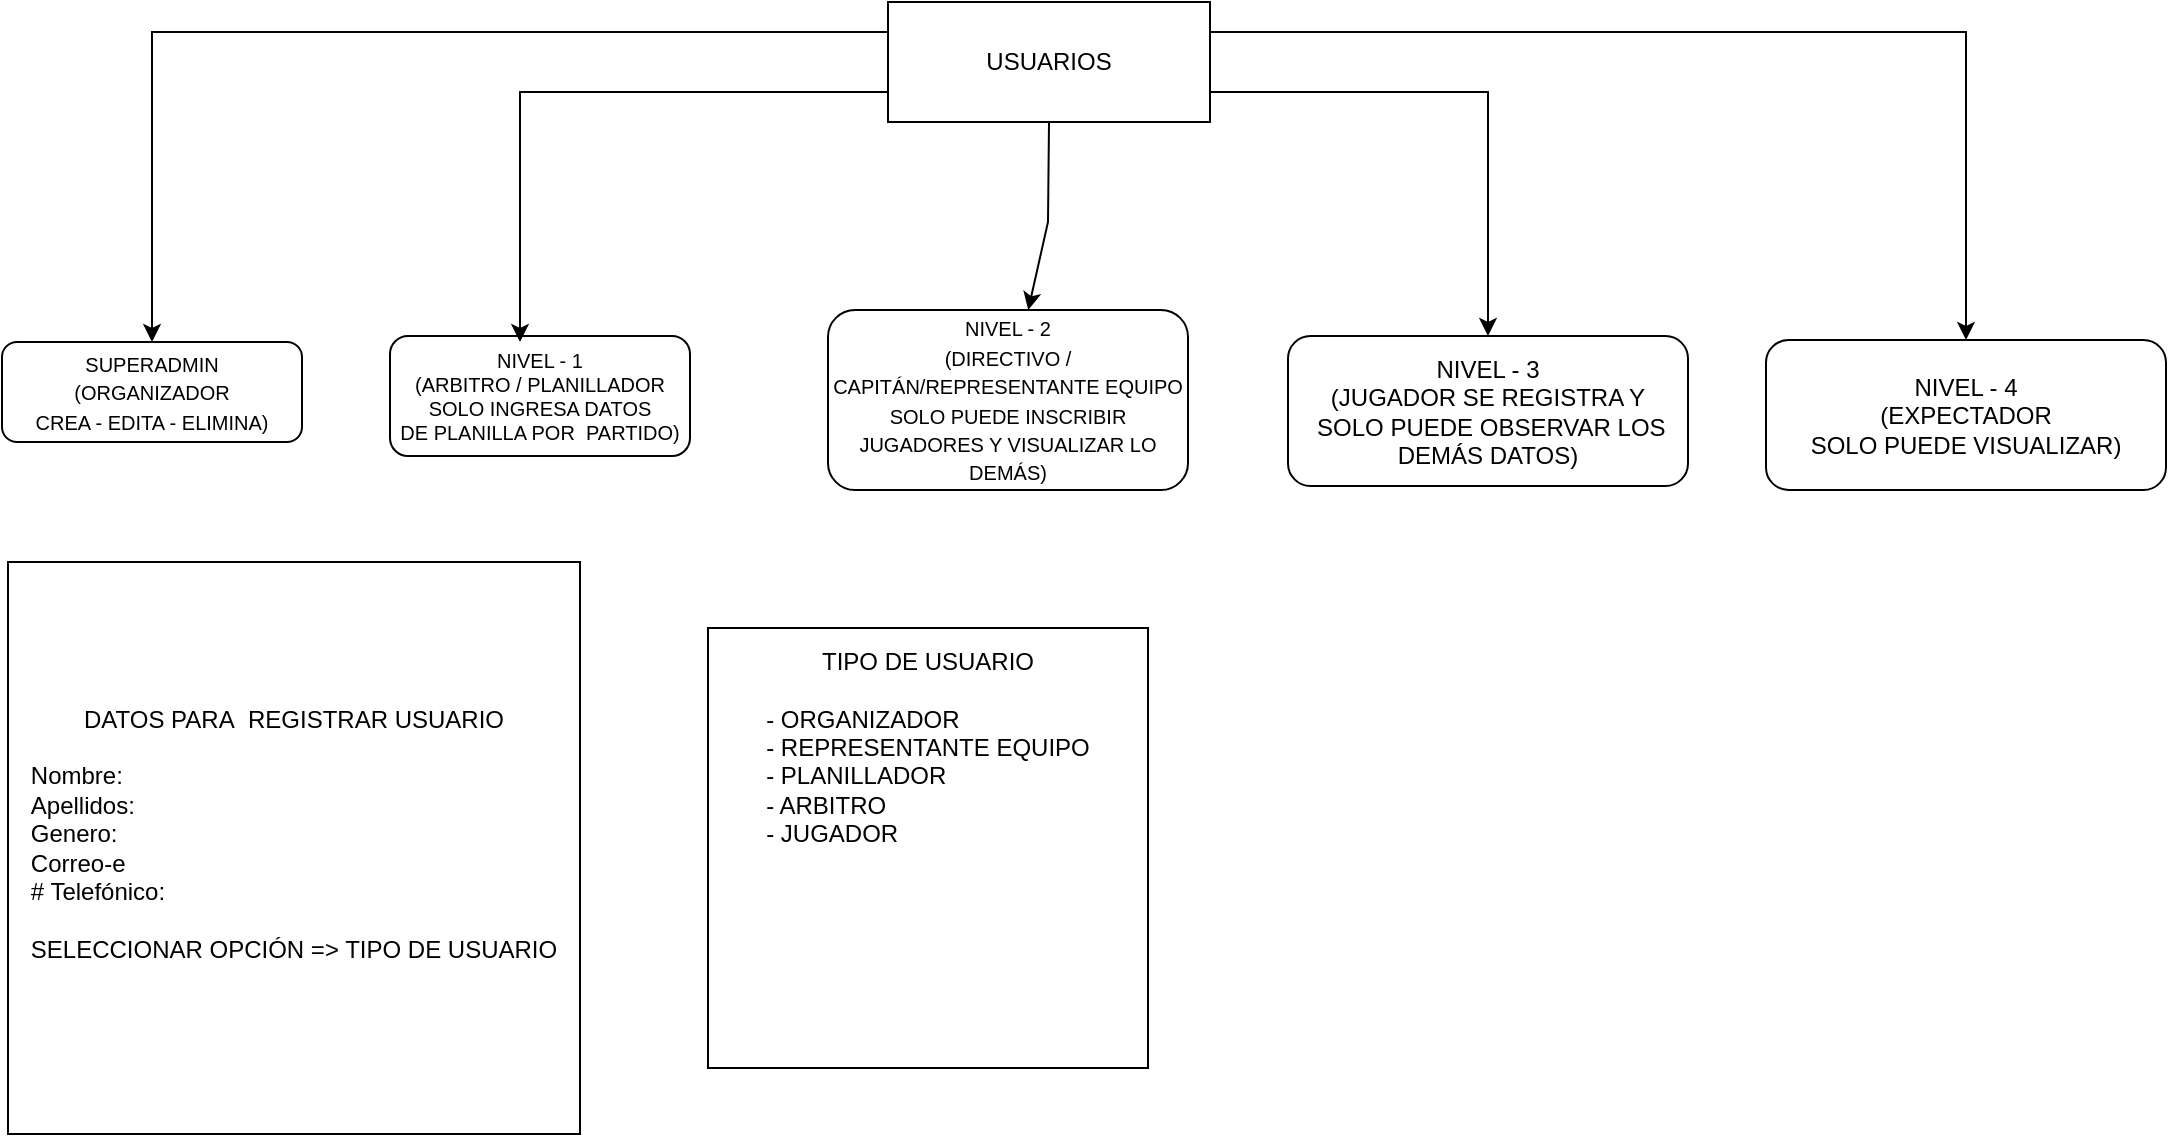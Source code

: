<mxfile version="23.0.2" type="github">
  <diagram name="Página-1" id="hAcrEKS_ZkMXWYpU6yQQ">
    <mxGraphModel dx="1217" dy="616" grid="1" gridSize="10" guides="1" tooltips="1" connect="1" arrows="1" fold="1" page="1" pageScale="1" pageWidth="1169" pageHeight="827" math="0" shadow="0">
      <root>
        <mxCell id="0" />
        <mxCell id="1" parent="0" />
        <mxCell id="L05xqX4xK244FlBZByql-9" style="edgeStyle=none;rounded=0;orthogonalLoop=1;jettySize=auto;html=1;exitX=0;exitY=0.25;exitDx=0;exitDy=0;" edge="1" parent="1" source="L05xqX4xK244FlBZByql-1" target="L05xqX4xK244FlBZByql-3">
          <mxGeometry relative="1" as="geometry">
            <Array as="points">
              <mxPoint x="290" y="25" />
              <mxPoint x="112" y="25" />
            </Array>
          </mxGeometry>
        </mxCell>
        <mxCell id="L05xqX4xK244FlBZByql-12" style="edgeStyle=none;rounded=0;orthogonalLoop=1;jettySize=auto;html=1;exitX=1;exitY=0.25;exitDx=0;exitDy=0;entryX=0.5;entryY=0;entryDx=0;entryDy=0;" edge="1" parent="1" source="L05xqX4xK244FlBZByql-1" target="L05xqX4xK244FlBZByql-7">
          <mxGeometry relative="1" as="geometry">
            <Array as="points">
              <mxPoint x="1019" y="25" />
            </Array>
          </mxGeometry>
        </mxCell>
        <mxCell id="L05xqX4xK244FlBZByql-13" style="edgeStyle=none;rounded=0;orthogonalLoop=1;jettySize=auto;html=1;exitX=1;exitY=0.75;exitDx=0;exitDy=0;entryX=0.5;entryY=0;entryDx=0;entryDy=0;" edge="1" parent="1" source="L05xqX4xK244FlBZByql-1" target="L05xqX4xK244FlBZByql-6">
          <mxGeometry relative="1" as="geometry">
            <Array as="points">
              <mxPoint x="780" y="55" />
            </Array>
          </mxGeometry>
        </mxCell>
        <mxCell id="L05xqX4xK244FlBZByql-1" value="USUARIOS" style="rounded=0;whiteSpace=wrap;html=1;" vertex="1" parent="1">
          <mxGeometry x="480" y="10" width="161" height="60" as="geometry" />
        </mxCell>
        <mxCell id="L05xqX4xK244FlBZByql-3" value="&lt;font style=&quot;font-size: 10px;&quot;&gt;SUPERADMIN&lt;br&gt;(ORGANIZADOR &lt;br&gt;CREA - EDITA - ELIMINA)&lt;/font&gt;" style="rounded=1;whiteSpace=wrap;html=1;" vertex="1" parent="1">
          <mxGeometry x="37" y="180" width="150" height="50" as="geometry" />
        </mxCell>
        <mxCell id="L05xqX4xK244FlBZByql-4" value="NIVEL - 1&lt;br style=&quot;font-size: 10px;&quot;&gt;(ARBITRO / PLANILLADOR&lt;br style=&quot;font-size: 10px;&quot;&gt;SOLO INGRESA DATOS&lt;br style=&quot;font-size: 10px;&quot;&gt;DE PLANILLA POR&amp;nbsp; PARTIDO)" style="rounded=1;whiteSpace=wrap;html=1;fontSize=10;" vertex="1" parent="1">
          <mxGeometry x="231" y="177" width="150" height="60" as="geometry" />
        </mxCell>
        <mxCell id="L05xqX4xK244FlBZByql-5" value="&lt;font style=&quot;font-size: 10px;&quot;&gt;NIVEL - 2&lt;br&gt;(DIRECTIVO / CAPITÁN/REPRESENTANTE EQUIPO&lt;br&gt;SOLO PUEDE INSCRIBIR JUGADORES Y VISUALIZAR LO DEMÁS)&lt;/font&gt;" style="rounded=1;whiteSpace=wrap;html=1;" vertex="1" parent="1">
          <mxGeometry x="450" y="164" width="180" height="90" as="geometry" />
        </mxCell>
        <mxCell id="L05xqX4xK244FlBZByql-6" value="NIVEL - 3&lt;br&gt;(JUGADOR SE REGISTRA Y&lt;br&gt;&amp;nbsp;SOLO PUEDE OBSERVAR LOS DEMÁS DATOS)" style="rounded=1;whiteSpace=wrap;html=1;" vertex="1" parent="1">
          <mxGeometry x="680" y="177" width="200" height="75" as="geometry" />
        </mxCell>
        <mxCell id="L05xqX4xK244FlBZByql-7" value="NIVEL - 4&lt;br&gt;(EXPECTADOR&lt;br&gt;SOLO PUEDE VISUALIZAR)" style="rounded=1;whiteSpace=wrap;html=1;" vertex="1" parent="1">
          <mxGeometry x="919" y="179" width="200" height="75" as="geometry" />
        </mxCell>
        <mxCell id="L05xqX4xK244FlBZByql-10" style="edgeStyle=none;rounded=0;orthogonalLoop=1;jettySize=auto;html=1;exitX=0;exitY=0.75;exitDx=0;exitDy=0;" edge="1" parent="1" source="L05xqX4xK244FlBZByql-1">
          <mxGeometry relative="1" as="geometry">
            <mxPoint x="490" y="50" as="sourcePoint" />
            <mxPoint x="296" y="180" as="targetPoint" />
            <Array as="points">
              <mxPoint x="296" y="55" />
            </Array>
          </mxGeometry>
        </mxCell>
        <mxCell id="L05xqX4xK244FlBZByql-11" style="edgeStyle=none;rounded=0;orthogonalLoop=1;jettySize=auto;html=1;exitX=0.5;exitY=1;exitDx=0;exitDy=0;" edge="1" parent="1" source="L05xqX4xK244FlBZByql-1" target="L05xqX4xK244FlBZByql-5">
          <mxGeometry relative="1" as="geometry">
            <mxPoint x="490" y="65" as="sourcePoint" />
            <mxPoint x="560" y="160" as="targetPoint" />
            <Array as="points">
              <mxPoint x="560" y="120" />
            </Array>
          </mxGeometry>
        </mxCell>
        <mxCell id="L05xqX4xK244FlBZByql-14" value="DATOS PARA&amp;nbsp; REGISTRAR USUARIO&lt;br&gt;&lt;br&gt;&lt;div align=&quot;left&quot;&gt;Nombre:&lt;br&gt;Apellidos:&lt;br&gt;Genero:&lt;/div&gt;&lt;div align=&quot;left&quot;&gt;Correo-e&lt;/div&gt;&lt;div align=&quot;left&quot;&gt;# Telefónico:&lt;/div&gt;&lt;div align=&quot;left&quot;&gt;&lt;br&gt;&lt;/div&gt;&lt;div align=&quot;left&quot;&gt;SELECCIONAR OPCIÓN =&amp;gt; TIPO DE USUARIO&lt;/div&gt;&lt;div align=&quot;left&quot;&gt;&lt;br&gt;&lt;/div&gt;" style="whiteSpace=wrap;html=1;aspect=fixed;" vertex="1" parent="1">
          <mxGeometry x="40" y="290" width="286" height="286" as="geometry" />
        </mxCell>
        <mxCell id="L05xqX4xK244FlBZByql-15" value="TIPO DE USUARIO&lt;br&gt;&lt;br&gt;&lt;div align=&quot;left&quot;&gt;- ORGANIZADOR&lt;/div&gt;&lt;div align=&quot;left&quot;&gt;- REPRESENTANTE EQUIPO&lt;/div&gt;&lt;div align=&quot;left&quot;&gt;- PLANILLADOR&lt;/div&gt;&lt;div align=&quot;left&quot;&gt;- ARBITRO&lt;/div&gt;&lt;div align=&quot;left&quot;&gt;- JUGADOR&lt;br&gt;&lt;/div&gt;&lt;div align=&quot;left&quot;&gt;&lt;br&gt;&lt;/div&gt;&lt;br&gt;&lt;div align=&quot;left&quot;&gt;&lt;br&gt;&lt;/div&gt;&lt;div align=&quot;left&quot;&gt;&lt;br&gt;&lt;/div&gt;&lt;div align=&quot;left&quot;&gt;&lt;br&gt;&lt;/div&gt;&lt;div align=&quot;left&quot;&gt;&lt;br&gt;&lt;/div&gt;&lt;div align=&quot;left&quot;&gt;&lt;br&gt;&lt;/div&gt;" style="whiteSpace=wrap;html=1;aspect=fixed;" vertex="1" parent="1">
          <mxGeometry x="390" y="323" width="220" height="220" as="geometry" />
        </mxCell>
      </root>
    </mxGraphModel>
  </diagram>
</mxfile>
